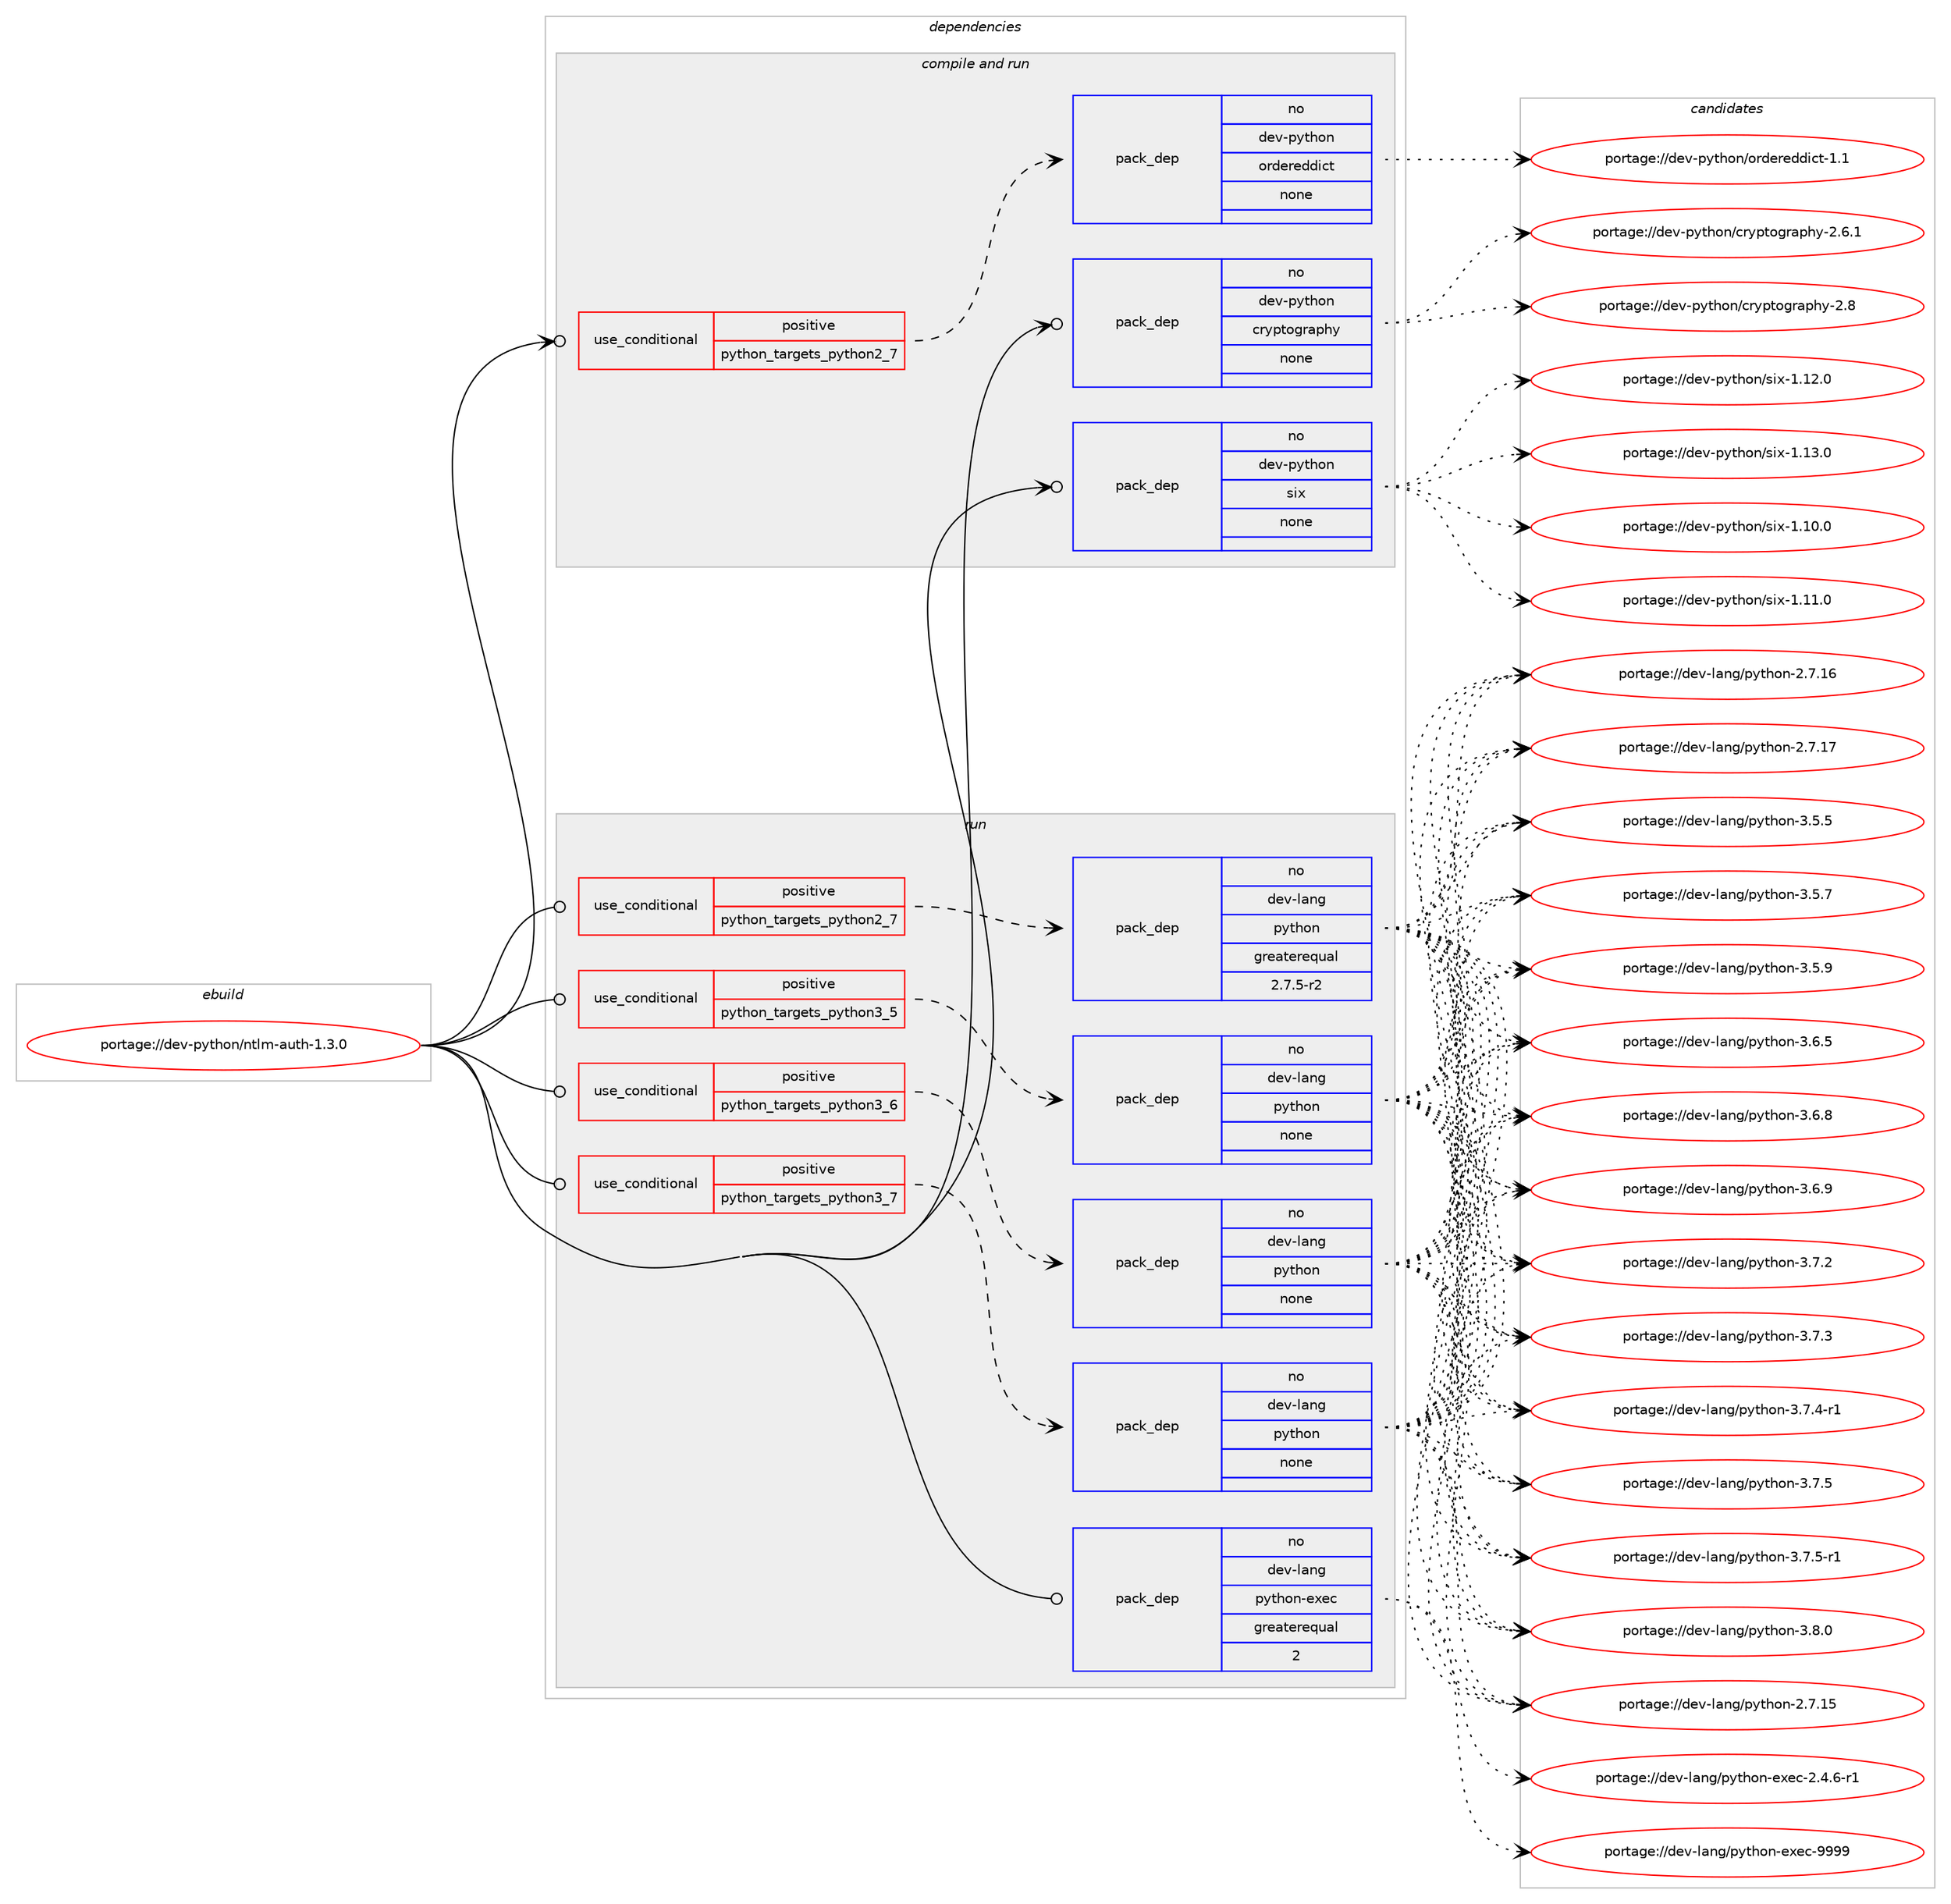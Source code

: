 digraph prolog {

# *************
# Graph options
# *************

newrank=true;
concentrate=true;
compound=true;
graph [rankdir=LR,fontname=Helvetica,fontsize=10,ranksep=1.5];#, ranksep=2.5, nodesep=0.2];
edge  [arrowhead=vee];
node  [fontname=Helvetica,fontsize=10];

# **********
# The ebuild
# **********

subgraph cluster_leftcol {
color=gray;
rank=same;
label=<<i>ebuild</i>>;
id [label="portage://dev-python/ntlm-auth-1.3.0", color=red, width=4, href="../dev-python/ntlm-auth-1.3.0.svg"];
}

# ****************
# The dependencies
# ****************

subgraph cluster_midcol {
color=gray;
label=<<i>dependencies</i>>;
subgraph cluster_compile {
fillcolor="#eeeeee";
style=filled;
label=<<i>compile</i>>;
}
subgraph cluster_compileandrun {
fillcolor="#eeeeee";
style=filled;
label=<<i>compile and run</i>>;
subgraph cond32610 {
dependency152135 [label=<<TABLE BORDER="0" CELLBORDER="1" CELLSPACING="0" CELLPADDING="4"><TR><TD ROWSPAN="3" CELLPADDING="10">use_conditional</TD></TR><TR><TD>positive</TD></TR><TR><TD>python_targets_python2_7</TD></TR></TABLE>>, shape=none, color=red];
subgraph pack116196 {
dependency152136 [label=<<TABLE BORDER="0" CELLBORDER="1" CELLSPACING="0" CELLPADDING="4" WIDTH="220"><TR><TD ROWSPAN="6" CELLPADDING="30">pack_dep</TD></TR><TR><TD WIDTH="110">no</TD></TR><TR><TD>dev-python</TD></TR><TR><TD>ordereddict</TD></TR><TR><TD>none</TD></TR><TR><TD></TD></TR></TABLE>>, shape=none, color=blue];
}
dependency152135:e -> dependency152136:w [weight=20,style="dashed",arrowhead="vee"];
}
id:e -> dependency152135:w [weight=20,style="solid",arrowhead="odotvee"];
subgraph pack116197 {
dependency152137 [label=<<TABLE BORDER="0" CELLBORDER="1" CELLSPACING="0" CELLPADDING="4" WIDTH="220"><TR><TD ROWSPAN="6" CELLPADDING="30">pack_dep</TD></TR><TR><TD WIDTH="110">no</TD></TR><TR><TD>dev-python</TD></TR><TR><TD>cryptography</TD></TR><TR><TD>none</TD></TR><TR><TD></TD></TR></TABLE>>, shape=none, color=blue];
}
id:e -> dependency152137:w [weight=20,style="solid",arrowhead="odotvee"];
subgraph pack116198 {
dependency152138 [label=<<TABLE BORDER="0" CELLBORDER="1" CELLSPACING="0" CELLPADDING="4" WIDTH="220"><TR><TD ROWSPAN="6" CELLPADDING="30">pack_dep</TD></TR><TR><TD WIDTH="110">no</TD></TR><TR><TD>dev-python</TD></TR><TR><TD>six</TD></TR><TR><TD>none</TD></TR><TR><TD></TD></TR></TABLE>>, shape=none, color=blue];
}
id:e -> dependency152138:w [weight=20,style="solid",arrowhead="odotvee"];
}
subgraph cluster_run {
fillcolor="#eeeeee";
style=filled;
label=<<i>run</i>>;
subgraph cond32611 {
dependency152139 [label=<<TABLE BORDER="0" CELLBORDER="1" CELLSPACING="0" CELLPADDING="4"><TR><TD ROWSPAN="3" CELLPADDING="10">use_conditional</TD></TR><TR><TD>positive</TD></TR><TR><TD>python_targets_python2_7</TD></TR></TABLE>>, shape=none, color=red];
subgraph pack116199 {
dependency152140 [label=<<TABLE BORDER="0" CELLBORDER="1" CELLSPACING="0" CELLPADDING="4" WIDTH="220"><TR><TD ROWSPAN="6" CELLPADDING="30">pack_dep</TD></TR><TR><TD WIDTH="110">no</TD></TR><TR><TD>dev-lang</TD></TR><TR><TD>python</TD></TR><TR><TD>greaterequal</TD></TR><TR><TD>2.7.5-r2</TD></TR></TABLE>>, shape=none, color=blue];
}
dependency152139:e -> dependency152140:w [weight=20,style="dashed",arrowhead="vee"];
}
id:e -> dependency152139:w [weight=20,style="solid",arrowhead="odot"];
subgraph cond32612 {
dependency152141 [label=<<TABLE BORDER="0" CELLBORDER="1" CELLSPACING="0" CELLPADDING="4"><TR><TD ROWSPAN="3" CELLPADDING="10">use_conditional</TD></TR><TR><TD>positive</TD></TR><TR><TD>python_targets_python3_5</TD></TR></TABLE>>, shape=none, color=red];
subgraph pack116200 {
dependency152142 [label=<<TABLE BORDER="0" CELLBORDER="1" CELLSPACING="0" CELLPADDING="4" WIDTH="220"><TR><TD ROWSPAN="6" CELLPADDING="30">pack_dep</TD></TR><TR><TD WIDTH="110">no</TD></TR><TR><TD>dev-lang</TD></TR><TR><TD>python</TD></TR><TR><TD>none</TD></TR><TR><TD></TD></TR></TABLE>>, shape=none, color=blue];
}
dependency152141:e -> dependency152142:w [weight=20,style="dashed",arrowhead="vee"];
}
id:e -> dependency152141:w [weight=20,style="solid",arrowhead="odot"];
subgraph cond32613 {
dependency152143 [label=<<TABLE BORDER="0" CELLBORDER="1" CELLSPACING="0" CELLPADDING="4"><TR><TD ROWSPAN="3" CELLPADDING="10">use_conditional</TD></TR><TR><TD>positive</TD></TR><TR><TD>python_targets_python3_6</TD></TR></TABLE>>, shape=none, color=red];
subgraph pack116201 {
dependency152144 [label=<<TABLE BORDER="0" CELLBORDER="1" CELLSPACING="0" CELLPADDING="4" WIDTH="220"><TR><TD ROWSPAN="6" CELLPADDING="30">pack_dep</TD></TR><TR><TD WIDTH="110">no</TD></TR><TR><TD>dev-lang</TD></TR><TR><TD>python</TD></TR><TR><TD>none</TD></TR><TR><TD></TD></TR></TABLE>>, shape=none, color=blue];
}
dependency152143:e -> dependency152144:w [weight=20,style="dashed",arrowhead="vee"];
}
id:e -> dependency152143:w [weight=20,style="solid",arrowhead="odot"];
subgraph cond32614 {
dependency152145 [label=<<TABLE BORDER="0" CELLBORDER="1" CELLSPACING="0" CELLPADDING="4"><TR><TD ROWSPAN="3" CELLPADDING="10">use_conditional</TD></TR><TR><TD>positive</TD></TR><TR><TD>python_targets_python3_7</TD></TR></TABLE>>, shape=none, color=red];
subgraph pack116202 {
dependency152146 [label=<<TABLE BORDER="0" CELLBORDER="1" CELLSPACING="0" CELLPADDING="4" WIDTH="220"><TR><TD ROWSPAN="6" CELLPADDING="30">pack_dep</TD></TR><TR><TD WIDTH="110">no</TD></TR><TR><TD>dev-lang</TD></TR><TR><TD>python</TD></TR><TR><TD>none</TD></TR><TR><TD></TD></TR></TABLE>>, shape=none, color=blue];
}
dependency152145:e -> dependency152146:w [weight=20,style="dashed",arrowhead="vee"];
}
id:e -> dependency152145:w [weight=20,style="solid",arrowhead="odot"];
subgraph pack116203 {
dependency152147 [label=<<TABLE BORDER="0" CELLBORDER="1" CELLSPACING="0" CELLPADDING="4" WIDTH="220"><TR><TD ROWSPAN="6" CELLPADDING="30">pack_dep</TD></TR><TR><TD WIDTH="110">no</TD></TR><TR><TD>dev-lang</TD></TR><TR><TD>python-exec</TD></TR><TR><TD>greaterequal</TD></TR><TR><TD>2</TD></TR></TABLE>>, shape=none, color=blue];
}
id:e -> dependency152147:w [weight=20,style="solid",arrowhead="odot"];
}
}

# **************
# The candidates
# **************

subgraph cluster_choices {
rank=same;
color=gray;
label=<<i>candidates</i>>;

subgraph choice116196 {
color=black;
nodesep=1;
choiceportage10010111845112121116104111110471111141001011141011001001059911645494649 [label="portage://dev-python/ordereddict-1.1", color=red, width=4,href="../dev-python/ordereddict-1.1.svg"];
dependency152136:e -> choiceportage10010111845112121116104111110471111141001011141011001001059911645494649:w [style=dotted,weight="100"];
}
subgraph choice116197 {
color=black;
nodesep=1;
choiceportage10010111845112121116104111110479911412111211611110311497112104121455046544649 [label="portage://dev-python/cryptography-2.6.1", color=red, width=4,href="../dev-python/cryptography-2.6.1.svg"];
choiceportage1001011184511212111610411111047991141211121161111031149711210412145504656 [label="portage://dev-python/cryptography-2.8", color=red, width=4,href="../dev-python/cryptography-2.8.svg"];
dependency152137:e -> choiceportage10010111845112121116104111110479911412111211611110311497112104121455046544649:w [style=dotted,weight="100"];
dependency152137:e -> choiceportage1001011184511212111610411111047991141211121161111031149711210412145504656:w [style=dotted,weight="100"];
}
subgraph choice116198 {
color=black;
nodesep=1;
choiceportage100101118451121211161041111104711510512045494649484648 [label="portage://dev-python/six-1.10.0", color=red, width=4,href="../dev-python/six-1.10.0.svg"];
choiceportage100101118451121211161041111104711510512045494649494648 [label="portage://dev-python/six-1.11.0", color=red, width=4,href="../dev-python/six-1.11.0.svg"];
choiceportage100101118451121211161041111104711510512045494649504648 [label="portage://dev-python/six-1.12.0", color=red, width=4,href="../dev-python/six-1.12.0.svg"];
choiceportage100101118451121211161041111104711510512045494649514648 [label="portage://dev-python/six-1.13.0", color=red, width=4,href="../dev-python/six-1.13.0.svg"];
dependency152138:e -> choiceportage100101118451121211161041111104711510512045494649484648:w [style=dotted,weight="100"];
dependency152138:e -> choiceportage100101118451121211161041111104711510512045494649494648:w [style=dotted,weight="100"];
dependency152138:e -> choiceportage100101118451121211161041111104711510512045494649504648:w [style=dotted,weight="100"];
dependency152138:e -> choiceportage100101118451121211161041111104711510512045494649514648:w [style=dotted,weight="100"];
}
subgraph choice116199 {
color=black;
nodesep=1;
choiceportage10010111845108971101034711212111610411111045504655464953 [label="portage://dev-lang/python-2.7.15", color=red, width=4,href="../dev-lang/python-2.7.15.svg"];
choiceportage10010111845108971101034711212111610411111045504655464954 [label="portage://dev-lang/python-2.7.16", color=red, width=4,href="../dev-lang/python-2.7.16.svg"];
choiceportage10010111845108971101034711212111610411111045504655464955 [label="portage://dev-lang/python-2.7.17", color=red, width=4,href="../dev-lang/python-2.7.17.svg"];
choiceportage100101118451089711010347112121116104111110455146534653 [label="portage://dev-lang/python-3.5.5", color=red, width=4,href="../dev-lang/python-3.5.5.svg"];
choiceportage100101118451089711010347112121116104111110455146534655 [label="portage://dev-lang/python-3.5.7", color=red, width=4,href="../dev-lang/python-3.5.7.svg"];
choiceportage100101118451089711010347112121116104111110455146534657 [label="portage://dev-lang/python-3.5.9", color=red, width=4,href="../dev-lang/python-3.5.9.svg"];
choiceportage100101118451089711010347112121116104111110455146544653 [label="portage://dev-lang/python-3.6.5", color=red, width=4,href="../dev-lang/python-3.6.5.svg"];
choiceportage100101118451089711010347112121116104111110455146544656 [label="portage://dev-lang/python-3.6.8", color=red, width=4,href="../dev-lang/python-3.6.8.svg"];
choiceportage100101118451089711010347112121116104111110455146544657 [label="portage://dev-lang/python-3.6.9", color=red, width=4,href="../dev-lang/python-3.6.9.svg"];
choiceportage100101118451089711010347112121116104111110455146554650 [label="portage://dev-lang/python-3.7.2", color=red, width=4,href="../dev-lang/python-3.7.2.svg"];
choiceportage100101118451089711010347112121116104111110455146554651 [label="portage://dev-lang/python-3.7.3", color=red, width=4,href="../dev-lang/python-3.7.3.svg"];
choiceportage1001011184510897110103471121211161041111104551465546524511449 [label="portage://dev-lang/python-3.7.4-r1", color=red, width=4,href="../dev-lang/python-3.7.4-r1.svg"];
choiceportage100101118451089711010347112121116104111110455146554653 [label="portage://dev-lang/python-3.7.5", color=red, width=4,href="../dev-lang/python-3.7.5.svg"];
choiceportage1001011184510897110103471121211161041111104551465546534511449 [label="portage://dev-lang/python-3.7.5-r1", color=red, width=4,href="../dev-lang/python-3.7.5-r1.svg"];
choiceportage100101118451089711010347112121116104111110455146564648 [label="portage://dev-lang/python-3.8.0", color=red, width=4,href="../dev-lang/python-3.8.0.svg"];
dependency152140:e -> choiceportage10010111845108971101034711212111610411111045504655464953:w [style=dotted,weight="100"];
dependency152140:e -> choiceportage10010111845108971101034711212111610411111045504655464954:w [style=dotted,weight="100"];
dependency152140:e -> choiceportage10010111845108971101034711212111610411111045504655464955:w [style=dotted,weight="100"];
dependency152140:e -> choiceportage100101118451089711010347112121116104111110455146534653:w [style=dotted,weight="100"];
dependency152140:e -> choiceportage100101118451089711010347112121116104111110455146534655:w [style=dotted,weight="100"];
dependency152140:e -> choiceportage100101118451089711010347112121116104111110455146534657:w [style=dotted,weight="100"];
dependency152140:e -> choiceportage100101118451089711010347112121116104111110455146544653:w [style=dotted,weight="100"];
dependency152140:e -> choiceportage100101118451089711010347112121116104111110455146544656:w [style=dotted,weight="100"];
dependency152140:e -> choiceportage100101118451089711010347112121116104111110455146544657:w [style=dotted,weight="100"];
dependency152140:e -> choiceportage100101118451089711010347112121116104111110455146554650:w [style=dotted,weight="100"];
dependency152140:e -> choiceportage100101118451089711010347112121116104111110455146554651:w [style=dotted,weight="100"];
dependency152140:e -> choiceportage1001011184510897110103471121211161041111104551465546524511449:w [style=dotted,weight="100"];
dependency152140:e -> choiceportage100101118451089711010347112121116104111110455146554653:w [style=dotted,weight="100"];
dependency152140:e -> choiceportage1001011184510897110103471121211161041111104551465546534511449:w [style=dotted,weight="100"];
dependency152140:e -> choiceportage100101118451089711010347112121116104111110455146564648:w [style=dotted,weight="100"];
}
subgraph choice116200 {
color=black;
nodesep=1;
choiceportage10010111845108971101034711212111610411111045504655464953 [label="portage://dev-lang/python-2.7.15", color=red, width=4,href="../dev-lang/python-2.7.15.svg"];
choiceportage10010111845108971101034711212111610411111045504655464954 [label="portage://dev-lang/python-2.7.16", color=red, width=4,href="../dev-lang/python-2.7.16.svg"];
choiceportage10010111845108971101034711212111610411111045504655464955 [label="portage://dev-lang/python-2.7.17", color=red, width=4,href="../dev-lang/python-2.7.17.svg"];
choiceportage100101118451089711010347112121116104111110455146534653 [label="portage://dev-lang/python-3.5.5", color=red, width=4,href="../dev-lang/python-3.5.5.svg"];
choiceportage100101118451089711010347112121116104111110455146534655 [label="portage://dev-lang/python-3.5.7", color=red, width=4,href="../dev-lang/python-3.5.7.svg"];
choiceportage100101118451089711010347112121116104111110455146534657 [label="portage://dev-lang/python-3.5.9", color=red, width=4,href="../dev-lang/python-3.5.9.svg"];
choiceportage100101118451089711010347112121116104111110455146544653 [label="portage://dev-lang/python-3.6.5", color=red, width=4,href="../dev-lang/python-3.6.5.svg"];
choiceportage100101118451089711010347112121116104111110455146544656 [label="portage://dev-lang/python-3.6.8", color=red, width=4,href="../dev-lang/python-3.6.8.svg"];
choiceportage100101118451089711010347112121116104111110455146544657 [label="portage://dev-lang/python-3.6.9", color=red, width=4,href="../dev-lang/python-3.6.9.svg"];
choiceportage100101118451089711010347112121116104111110455146554650 [label="portage://dev-lang/python-3.7.2", color=red, width=4,href="../dev-lang/python-3.7.2.svg"];
choiceportage100101118451089711010347112121116104111110455146554651 [label="portage://dev-lang/python-3.7.3", color=red, width=4,href="../dev-lang/python-3.7.3.svg"];
choiceportage1001011184510897110103471121211161041111104551465546524511449 [label="portage://dev-lang/python-3.7.4-r1", color=red, width=4,href="../dev-lang/python-3.7.4-r1.svg"];
choiceportage100101118451089711010347112121116104111110455146554653 [label="portage://dev-lang/python-3.7.5", color=red, width=4,href="../dev-lang/python-3.7.5.svg"];
choiceportage1001011184510897110103471121211161041111104551465546534511449 [label="portage://dev-lang/python-3.7.5-r1", color=red, width=4,href="../dev-lang/python-3.7.5-r1.svg"];
choiceportage100101118451089711010347112121116104111110455146564648 [label="portage://dev-lang/python-3.8.0", color=red, width=4,href="../dev-lang/python-3.8.0.svg"];
dependency152142:e -> choiceportage10010111845108971101034711212111610411111045504655464953:w [style=dotted,weight="100"];
dependency152142:e -> choiceportage10010111845108971101034711212111610411111045504655464954:w [style=dotted,weight="100"];
dependency152142:e -> choiceportage10010111845108971101034711212111610411111045504655464955:w [style=dotted,weight="100"];
dependency152142:e -> choiceportage100101118451089711010347112121116104111110455146534653:w [style=dotted,weight="100"];
dependency152142:e -> choiceportage100101118451089711010347112121116104111110455146534655:w [style=dotted,weight="100"];
dependency152142:e -> choiceportage100101118451089711010347112121116104111110455146534657:w [style=dotted,weight="100"];
dependency152142:e -> choiceportage100101118451089711010347112121116104111110455146544653:w [style=dotted,weight="100"];
dependency152142:e -> choiceportage100101118451089711010347112121116104111110455146544656:w [style=dotted,weight="100"];
dependency152142:e -> choiceportage100101118451089711010347112121116104111110455146544657:w [style=dotted,weight="100"];
dependency152142:e -> choiceportage100101118451089711010347112121116104111110455146554650:w [style=dotted,weight="100"];
dependency152142:e -> choiceportage100101118451089711010347112121116104111110455146554651:w [style=dotted,weight="100"];
dependency152142:e -> choiceportage1001011184510897110103471121211161041111104551465546524511449:w [style=dotted,weight="100"];
dependency152142:e -> choiceportage100101118451089711010347112121116104111110455146554653:w [style=dotted,weight="100"];
dependency152142:e -> choiceportage1001011184510897110103471121211161041111104551465546534511449:w [style=dotted,weight="100"];
dependency152142:e -> choiceportage100101118451089711010347112121116104111110455146564648:w [style=dotted,weight="100"];
}
subgraph choice116201 {
color=black;
nodesep=1;
choiceportage10010111845108971101034711212111610411111045504655464953 [label="portage://dev-lang/python-2.7.15", color=red, width=4,href="../dev-lang/python-2.7.15.svg"];
choiceportage10010111845108971101034711212111610411111045504655464954 [label="portage://dev-lang/python-2.7.16", color=red, width=4,href="../dev-lang/python-2.7.16.svg"];
choiceportage10010111845108971101034711212111610411111045504655464955 [label="portage://dev-lang/python-2.7.17", color=red, width=4,href="../dev-lang/python-2.7.17.svg"];
choiceportage100101118451089711010347112121116104111110455146534653 [label="portage://dev-lang/python-3.5.5", color=red, width=4,href="../dev-lang/python-3.5.5.svg"];
choiceportage100101118451089711010347112121116104111110455146534655 [label="portage://dev-lang/python-3.5.7", color=red, width=4,href="../dev-lang/python-3.5.7.svg"];
choiceportage100101118451089711010347112121116104111110455146534657 [label="portage://dev-lang/python-3.5.9", color=red, width=4,href="../dev-lang/python-3.5.9.svg"];
choiceportage100101118451089711010347112121116104111110455146544653 [label="portage://dev-lang/python-3.6.5", color=red, width=4,href="../dev-lang/python-3.6.5.svg"];
choiceportage100101118451089711010347112121116104111110455146544656 [label="portage://dev-lang/python-3.6.8", color=red, width=4,href="../dev-lang/python-3.6.8.svg"];
choiceportage100101118451089711010347112121116104111110455146544657 [label="portage://dev-lang/python-3.6.9", color=red, width=4,href="../dev-lang/python-3.6.9.svg"];
choiceportage100101118451089711010347112121116104111110455146554650 [label="portage://dev-lang/python-3.7.2", color=red, width=4,href="../dev-lang/python-3.7.2.svg"];
choiceportage100101118451089711010347112121116104111110455146554651 [label="portage://dev-lang/python-3.7.3", color=red, width=4,href="../dev-lang/python-3.7.3.svg"];
choiceportage1001011184510897110103471121211161041111104551465546524511449 [label="portage://dev-lang/python-3.7.4-r1", color=red, width=4,href="../dev-lang/python-3.7.4-r1.svg"];
choiceportage100101118451089711010347112121116104111110455146554653 [label="portage://dev-lang/python-3.7.5", color=red, width=4,href="../dev-lang/python-3.7.5.svg"];
choiceportage1001011184510897110103471121211161041111104551465546534511449 [label="portage://dev-lang/python-3.7.5-r1", color=red, width=4,href="../dev-lang/python-3.7.5-r1.svg"];
choiceportage100101118451089711010347112121116104111110455146564648 [label="portage://dev-lang/python-3.8.0", color=red, width=4,href="../dev-lang/python-3.8.0.svg"];
dependency152144:e -> choiceportage10010111845108971101034711212111610411111045504655464953:w [style=dotted,weight="100"];
dependency152144:e -> choiceportage10010111845108971101034711212111610411111045504655464954:w [style=dotted,weight="100"];
dependency152144:e -> choiceportage10010111845108971101034711212111610411111045504655464955:w [style=dotted,weight="100"];
dependency152144:e -> choiceportage100101118451089711010347112121116104111110455146534653:w [style=dotted,weight="100"];
dependency152144:e -> choiceportage100101118451089711010347112121116104111110455146534655:w [style=dotted,weight="100"];
dependency152144:e -> choiceportage100101118451089711010347112121116104111110455146534657:w [style=dotted,weight="100"];
dependency152144:e -> choiceportage100101118451089711010347112121116104111110455146544653:w [style=dotted,weight="100"];
dependency152144:e -> choiceportage100101118451089711010347112121116104111110455146544656:w [style=dotted,weight="100"];
dependency152144:e -> choiceportage100101118451089711010347112121116104111110455146544657:w [style=dotted,weight="100"];
dependency152144:e -> choiceportage100101118451089711010347112121116104111110455146554650:w [style=dotted,weight="100"];
dependency152144:e -> choiceportage100101118451089711010347112121116104111110455146554651:w [style=dotted,weight="100"];
dependency152144:e -> choiceportage1001011184510897110103471121211161041111104551465546524511449:w [style=dotted,weight="100"];
dependency152144:e -> choiceportage100101118451089711010347112121116104111110455146554653:w [style=dotted,weight="100"];
dependency152144:e -> choiceportage1001011184510897110103471121211161041111104551465546534511449:w [style=dotted,weight="100"];
dependency152144:e -> choiceportage100101118451089711010347112121116104111110455146564648:w [style=dotted,weight="100"];
}
subgraph choice116202 {
color=black;
nodesep=1;
choiceportage10010111845108971101034711212111610411111045504655464953 [label="portage://dev-lang/python-2.7.15", color=red, width=4,href="../dev-lang/python-2.7.15.svg"];
choiceportage10010111845108971101034711212111610411111045504655464954 [label="portage://dev-lang/python-2.7.16", color=red, width=4,href="../dev-lang/python-2.7.16.svg"];
choiceportage10010111845108971101034711212111610411111045504655464955 [label="portage://dev-lang/python-2.7.17", color=red, width=4,href="../dev-lang/python-2.7.17.svg"];
choiceportage100101118451089711010347112121116104111110455146534653 [label="portage://dev-lang/python-3.5.5", color=red, width=4,href="../dev-lang/python-3.5.5.svg"];
choiceportage100101118451089711010347112121116104111110455146534655 [label="portage://dev-lang/python-3.5.7", color=red, width=4,href="../dev-lang/python-3.5.7.svg"];
choiceportage100101118451089711010347112121116104111110455146534657 [label="portage://dev-lang/python-3.5.9", color=red, width=4,href="../dev-lang/python-3.5.9.svg"];
choiceportage100101118451089711010347112121116104111110455146544653 [label="portage://dev-lang/python-3.6.5", color=red, width=4,href="../dev-lang/python-3.6.5.svg"];
choiceportage100101118451089711010347112121116104111110455146544656 [label="portage://dev-lang/python-3.6.8", color=red, width=4,href="../dev-lang/python-3.6.8.svg"];
choiceportage100101118451089711010347112121116104111110455146544657 [label="portage://dev-lang/python-3.6.9", color=red, width=4,href="../dev-lang/python-3.6.9.svg"];
choiceportage100101118451089711010347112121116104111110455146554650 [label="portage://dev-lang/python-3.7.2", color=red, width=4,href="../dev-lang/python-3.7.2.svg"];
choiceportage100101118451089711010347112121116104111110455146554651 [label="portage://dev-lang/python-3.7.3", color=red, width=4,href="../dev-lang/python-3.7.3.svg"];
choiceportage1001011184510897110103471121211161041111104551465546524511449 [label="portage://dev-lang/python-3.7.4-r1", color=red, width=4,href="../dev-lang/python-3.7.4-r1.svg"];
choiceportage100101118451089711010347112121116104111110455146554653 [label="portage://dev-lang/python-3.7.5", color=red, width=4,href="../dev-lang/python-3.7.5.svg"];
choiceportage1001011184510897110103471121211161041111104551465546534511449 [label="portage://dev-lang/python-3.7.5-r1", color=red, width=4,href="../dev-lang/python-3.7.5-r1.svg"];
choiceportage100101118451089711010347112121116104111110455146564648 [label="portage://dev-lang/python-3.8.0", color=red, width=4,href="../dev-lang/python-3.8.0.svg"];
dependency152146:e -> choiceportage10010111845108971101034711212111610411111045504655464953:w [style=dotted,weight="100"];
dependency152146:e -> choiceportage10010111845108971101034711212111610411111045504655464954:w [style=dotted,weight="100"];
dependency152146:e -> choiceportage10010111845108971101034711212111610411111045504655464955:w [style=dotted,weight="100"];
dependency152146:e -> choiceportage100101118451089711010347112121116104111110455146534653:w [style=dotted,weight="100"];
dependency152146:e -> choiceportage100101118451089711010347112121116104111110455146534655:w [style=dotted,weight="100"];
dependency152146:e -> choiceportage100101118451089711010347112121116104111110455146534657:w [style=dotted,weight="100"];
dependency152146:e -> choiceportage100101118451089711010347112121116104111110455146544653:w [style=dotted,weight="100"];
dependency152146:e -> choiceportage100101118451089711010347112121116104111110455146544656:w [style=dotted,weight="100"];
dependency152146:e -> choiceportage100101118451089711010347112121116104111110455146544657:w [style=dotted,weight="100"];
dependency152146:e -> choiceportage100101118451089711010347112121116104111110455146554650:w [style=dotted,weight="100"];
dependency152146:e -> choiceportage100101118451089711010347112121116104111110455146554651:w [style=dotted,weight="100"];
dependency152146:e -> choiceportage1001011184510897110103471121211161041111104551465546524511449:w [style=dotted,weight="100"];
dependency152146:e -> choiceportage100101118451089711010347112121116104111110455146554653:w [style=dotted,weight="100"];
dependency152146:e -> choiceportage1001011184510897110103471121211161041111104551465546534511449:w [style=dotted,weight="100"];
dependency152146:e -> choiceportage100101118451089711010347112121116104111110455146564648:w [style=dotted,weight="100"];
}
subgraph choice116203 {
color=black;
nodesep=1;
choiceportage10010111845108971101034711212111610411111045101120101994550465246544511449 [label="portage://dev-lang/python-exec-2.4.6-r1", color=red, width=4,href="../dev-lang/python-exec-2.4.6-r1.svg"];
choiceportage10010111845108971101034711212111610411111045101120101994557575757 [label="portage://dev-lang/python-exec-9999", color=red, width=4,href="../dev-lang/python-exec-9999.svg"];
dependency152147:e -> choiceportage10010111845108971101034711212111610411111045101120101994550465246544511449:w [style=dotted,weight="100"];
dependency152147:e -> choiceportage10010111845108971101034711212111610411111045101120101994557575757:w [style=dotted,weight="100"];
}
}

}
